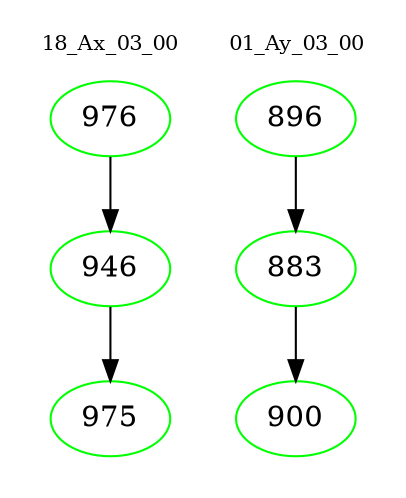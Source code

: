 digraph{
subgraph cluster_0 {
color = white
label = "18_Ax_03_00";
fontsize=10;
T0_976 [label="976", color="green"]
T0_976 -> T0_946 [color="black"]
T0_946 [label="946", color="green"]
T0_946 -> T0_975 [color="black"]
T0_975 [label="975", color="green"]
}
subgraph cluster_1 {
color = white
label = "01_Ay_03_00";
fontsize=10;
T1_896 [label="896", color="green"]
T1_896 -> T1_883 [color="black"]
T1_883 [label="883", color="green"]
T1_883 -> T1_900 [color="black"]
T1_900 [label="900", color="green"]
}
}
